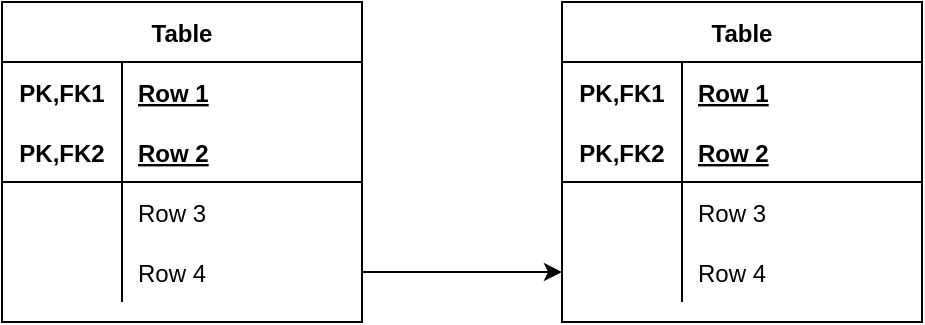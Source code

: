 <mxfile version="13.6.5" pages="2">
    <diagram id="ywJ_Jf4RBEPc_-yCcMNe" name="Page-1">
        <mxGraphModel dx="466" dy="985" grid="1" gridSize="10" guides="1" tooltips="1" connect="1" arrows="1" fold="1" page="1" pageScale="1" pageWidth="827" pageHeight="1169" math="0" shadow="0">
            <root>
                <mxCell id="0"/>
                <mxCell id="1" parent="0"/>
                <mxCell id="Nxuev01fp8jV_6ZiqJ0--33" value="Table" style="shape=table;startSize=30;container=1;collapsible=1;childLayout=tableLayout;fixedRows=1;rowLines=0;fontStyle=1;align=center;resizeLast=1;rounded=0;sketch=0;" vertex="1" parent="1">
                    <mxGeometry x="370" y="170" width="180" height="160" as="geometry"/>
                </mxCell>
                <mxCell id="Nxuev01fp8jV_6ZiqJ0--34" value="" style="shape=partialRectangle;collapsible=0;dropTarget=0;pointerEvents=0;fillColor=none;top=0;left=0;bottom=0;right=0;points=[[0,0.5],[1,0.5]];portConstraint=eastwest;" vertex="1" parent="Nxuev01fp8jV_6ZiqJ0--33">
                    <mxGeometry y="30" width="180" height="30" as="geometry"/>
                </mxCell>
                <mxCell id="Nxuev01fp8jV_6ZiqJ0--35" value="PK,FK1" style="shape=partialRectangle;connectable=0;fillColor=none;top=0;left=0;bottom=0;right=0;fontStyle=1;overflow=hidden;" vertex="1" parent="Nxuev01fp8jV_6ZiqJ0--34">
                    <mxGeometry width="60" height="30" as="geometry"/>
                </mxCell>
                <mxCell id="Nxuev01fp8jV_6ZiqJ0--36" value="Row 1" style="shape=partialRectangle;connectable=0;fillColor=none;top=0;left=0;bottom=0;right=0;align=left;spacingLeft=6;fontStyle=5;overflow=hidden;" vertex="1" parent="Nxuev01fp8jV_6ZiqJ0--34">
                    <mxGeometry x="60" width="120" height="30" as="geometry"/>
                </mxCell>
                <mxCell id="Nxuev01fp8jV_6ZiqJ0--37" value="" style="shape=partialRectangle;collapsible=0;dropTarget=0;pointerEvents=0;fillColor=none;top=0;left=0;bottom=1;right=0;points=[[0,0.5],[1,0.5]];portConstraint=eastwest;" vertex="1" parent="Nxuev01fp8jV_6ZiqJ0--33">
                    <mxGeometry y="60" width="180" height="30" as="geometry"/>
                </mxCell>
                <mxCell id="Nxuev01fp8jV_6ZiqJ0--38" value="PK,FK2" style="shape=partialRectangle;connectable=0;fillColor=none;top=0;left=0;bottom=0;right=0;fontStyle=1;overflow=hidden;" vertex="1" parent="Nxuev01fp8jV_6ZiqJ0--37">
                    <mxGeometry width="60" height="30" as="geometry"/>
                </mxCell>
                <mxCell id="Nxuev01fp8jV_6ZiqJ0--39" value="Row 2" style="shape=partialRectangle;connectable=0;fillColor=none;top=0;left=0;bottom=0;right=0;align=left;spacingLeft=6;fontStyle=5;overflow=hidden;" vertex="1" parent="Nxuev01fp8jV_6ZiqJ0--37">
                    <mxGeometry x="60" width="120" height="30" as="geometry"/>
                </mxCell>
                <mxCell id="Nxuev01fp8jV_6ZiqJ0--40" value="" style="shape=partialRectangle;collapsible=0;dropTarget=0;pointerEvents=0;fillColor=none;top=0;left=0;bottom=0;right=0;points=[[0,0.5],[1,0.5]];portConstraint=eastwest;" vertex="1" parent="Nxuev01fp8jV_6ZiqJ0--33">
                    <mxGeometry y="90" width="180" height="30" as="geometry"/>
                </mxCell>
                <mxCell id="Nxuev01fp8jV_6ZiqJ0--41" value="" style="shape=partialRectangle;connectable=0;fillColor=none;top=0;left=0;bottom=0;right=0;editable=1;overflow=hidden;" vertex="1" parent="Nxuev01fp8jV_6ZiqJ0--40">
                    <mxGeometry width="60" height="30" as="geometry"/>
                </mxCell>
                <mxCell id="Nxuev01fp8jV_6ZiqJ0--42" value="Row 3" style="shape=partialRectangle;connectable=0;fillColor=none;top=0;left=0;bottom=0;right=0;align=left;spacingLeft=6;overflow=hidden;" vertex="1" parent="Nxuev01fp8jV_6ZiqJ0--40">
                    <mxGeometry x="60" width="120" height="30" as="geometry"/>
                </mxCell>
                <mxCell id="Nxuev01fp8jV_6ZiqJ0--43" value="" style="shape=partialRectangle;collapsible=0;dropTarget=0;pointerEvents=0;fillColor=none;top=0;left=0;bottom=0;right=0;points=[[0,0.5],[1,0.5]];portConstraint=eastwest;" vertex="1" parent="Nxuev01fp8jV_6ZiqJ0--33">
                    <mxGeometry y="120" width="180" height="30" as="geometry"/>
                </mxCell>
                <mxCell id="Nxuev01fp8jV_6ZiqJ0--44" value="" style="shape=partialRectangle;connectable=0;fillColor=none;top=0;left=0;bottom=0;right=0;editable=1;overflow=hidden;" vertex="1" parent="Nxuev01fp8jV_6ZiqJ0--43">
                    <mxGeometry width="60" height="30" as="geometry"/>
                </mxCell>
                <mxCell id="Nxuev01fp8jV_6ZiqJ0--45" value="Row 4" style="shape=partialRectangle;connectable=0;fillColor=none;top=0;left=0;bottom=0;right=0;align=left;spacingLeft=6;overflow=hidden;" vertex="1" parent="Nxuev01fp8jV_6ZiqJ0--43">
                    <mxGeometry x="60" width="120" height="30" as="geometry"/>
                </mxCell>
                <mxCell id="Nxuev01fp8jV_6ZiqJ0--59" value="Table" style="shape=table;startSize=30;container=1;collapsible=1;childLayout=tableLayout;fixedRows=1;rowLines=0;fontStyle=1;align=center;resizeLast=1;rounded=0;sketch=0;" vertex="1" parent="1">
                    <mxGeometry x="90" y="170" width="180" height="160" as="geometry"/>
                </mxCell>
                <mxCell id="Nxuev01fp8jV_6ZiqJ0--60" value="" style="shape=partialRectangle;collapsible=0;dropTarget=0;pointerEvents=0;fillColor=none;top=0;left=0;bottom=0;right=0;points=[[0,0.5],[1,0.5]];portConstraint=eastwest;" vertex="1" parent="Nxuev01fp8jV_6ZiqJ0--59">
                    <mxGeometry y="30" width="180" height="30" as="geometry"/>
                </mxCell>
                <mxCell id="Nxuev01fp8jV_6ZiqJ0--61" value="PK,FK1" style="shape=partialRectangle;connectable=0;fillColor=none;top=0;left=0;bottom=0;right=0;fontStyle=1;overflow=hidden;" vertex="1" parent="Nxuev01fp8jV_6ZiqJ0--60">
                    <mxGeometry width="60" height="30" as="geometry"/>
                </mxCell>
                <mxCell id="Nxuev01fp8jV_6ZiqJ0--62" value="Row 1" style="shape=partialRectangle;connectable=0;fillColor=none;top=0;left=0;bottom=0;right=0;align=left;spacingLeft=6;fontStyle=5;overflow=hidden;" vertex="1" parent="Nxuev01fp8jV_6ZiqJ0--60">
                    <mxGeometry x="60" width="120" height="30" as="geometry"/>
                </mxCell>
                <mxCell id="Nxuev01fp8jV_6ZiqJ0--63" value="" style="shape=partialRectangle;collapsible=0;dropTarget=0;pointerEvents=0;fillColor=none;top=0;left=0;bottom=1;right=0;points=[[0,0.5],[1,0.5]];portConstraint=eastwest;" vertex="1" parent="Nxuev01fp8jV_6ZiqJ0--59">
                    <mxGeometry y="60" width="180" height="30" as="geometry"/>
                </mxCell>
                <mxCell id="Nxuev01fp8jV_6ZiqJ0--64" value="PK,FK2" style="shape=partialRectangle;connectable=0;fillColor=none;top=0;left=0;bottom=0;right=0;fontStyle=1;overflow=hidden;" vertex="1" parent="Nxuev01fp8jV_6ZiqJ0--63">
                    <mxGeometry width="60" height="30" as="geometry"/>
                </mxCell>
                <mxCell id="Nxuev01fp8jV_6ZiqJ0--65" value="Row 2" style="shape=partialRectangle;connectable=0;fillColor=none;top=0;left=0;bottom=0;right=0;align=left;spacingLeft=6;fontStyle=5;overflow=hidden;" vertex="1" parent="Nxuev01fp8jV_6ZiqJ0--63">
                    <mxGeometry x="60" width="120" height="30" as="geometry"/>
                </mxCell>
                <mxCell id="Nxuev01fp8jV_6ZiqJ0--66" value="" style="shape=partialRectangle;collapsible=0;dropTarget=0;pointerEvents=0;fillColor=none;top=0;left=0;bottom=0;right=0;points=[[0,0.5],[1,0.5]];portConstraint=eastwest;" vertex="1" parent="Nxuev01fp8jV_6ZiqJ0--59">
                    <mxGeometry y="90" width="180" height="30" as="geometry"/>
                </mxCell>
                <mxCell id="Nxuev01fp8jV_6ZiqJ0--67" value="" style="shape=partialRectangle;connectable=0;fillColor=none;top=0;left=0;bottom=0;right=0;editable=1;overflow=hidden;" vertex="1" parent="Nxuev01fp8jV_6ZiqJ0--66">
                    <mxGeometry width="60" height="30" as="geometry"/>
                </mxCell>
                <mxCell id="Nxuev01fp8jV_6ZiqJ0--68" value="Row 3" style="shape=partialRectangle;connectable=0;fillColor=none;top=0;left=0;bottom=0;right=0;align=left;spacingLeft=6;overflow=hidden;" vertex="1" parent="Nxuev01fp8jV_6ZiqJ0--66">
                    <mxGeometry x="60" width="120" height="30" as="geometry"/>
                </mxCell>
                <mxCell id="Nxuev01fp8jV_6ZiqJ0--69" value="" style="shape=partialRectangle;collapsible=0;dropTarget=0;pointerEvents=0;fillColor=none;top=0;left=0;bottom=0;right=0;points=[[0,0.5],[1,0.5]];portConstraint=eastwest;" vertex="1" parent="Nxuev01fp8jV_6ZiqJ0--59">
                    <mxGeometry y="120" width="180" height="30" as="geometry"/>
                </mxCell>
                <mxCell id="Nxuev01fp8jV_6ZiqJ0--70" value="" style="shape=partialRectangle;connectable=0;fillColor=none;top=0;left=0;bottom=0;right=0;editable=1;overflow=hidden;" vertex="1" parent="Nxuev01fp8jV_6ZiqJ0--69">
                    <mxGeometry width="60" height="30" as="geometry"/>
                </mxCell>
                <mxCell id="Nxuev01fp8jV_6ZiqJ0--71" value="Row 4" style="shape=partialRectangle;connectable=0;fillColor=none;top=0;left=0;bottom=0;right=0;align=left;spacingLeft=6;overflow=hidden;" vertex="1" parent="Nxuev01fp8jV_6ZiqJ0--69">
                    <mxGeometry x="60" width="120" height="30" as="geometry"/>
                </mxCell>
                <mxCell id="Nxuev01fp8jV_6ZiqJ0--73" style="edgeStyle=orthogonalEdgeStyle;curved=0;rounded=1;sketch=0;orthogonalLoop=1;jettySize=auto;html=1;exitX=1;exitY=0.5;exitDx=0;exitDy=0;" edge="1" parent="1" source="Nxuev01fp8jV_6ZiqJ0--69" target="Nxuev01fp8jV_6ZiqJ0--43">
                    <mxGeometry relative="1" as="geometry"/>
                </mxCell>
            </root>
        </mxGraphModel>
    </diagram>
    <diagram id="HjLnElpOJy8MF8-PMjpu" name="Page-2">
        <mxGraphModel dx="1150" dy="1039" grid="1" gridSize="10" guides="1" tooltips="1" connect="1" arrows="1" fold="1" page="1" pageScale="1" pageWidth="827" pageHeight="1169" math="0" shadow="0">
            <root>
                <mxCell id="SkXkOVVCm4gk_-70mcuJ-0"/>
                <mxCell id="SkXkOVVCm4gk_-70mcuJ-1" parent="SkXkOVVCm4gk_-70mcuJ-0"/>
            </root>
        </mxGraphModel>
    </diagram>
</mxfile>